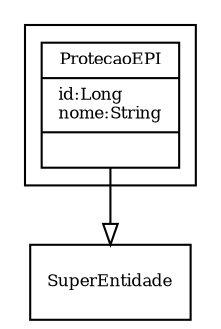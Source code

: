 digraph G{
fontname = "Times-Roman"
fontsize = 8

node [
        fontname = "Times-Roman"
        fontsize = 8
        shape = "record"
]

edge [
        fontname = "Times-Roman"
        fontsize = 8
]

subgraph clusterPROTECAO_EPI
{
ProtecaoEPI [label = "{ProtecaoEPI|id:Long\lnome:String\l|\l}"]
}
edge [ arrowhead = "empty" headlabel = "" taillabel = ""] ProtecaoEPI -> SuperEntidade
}
